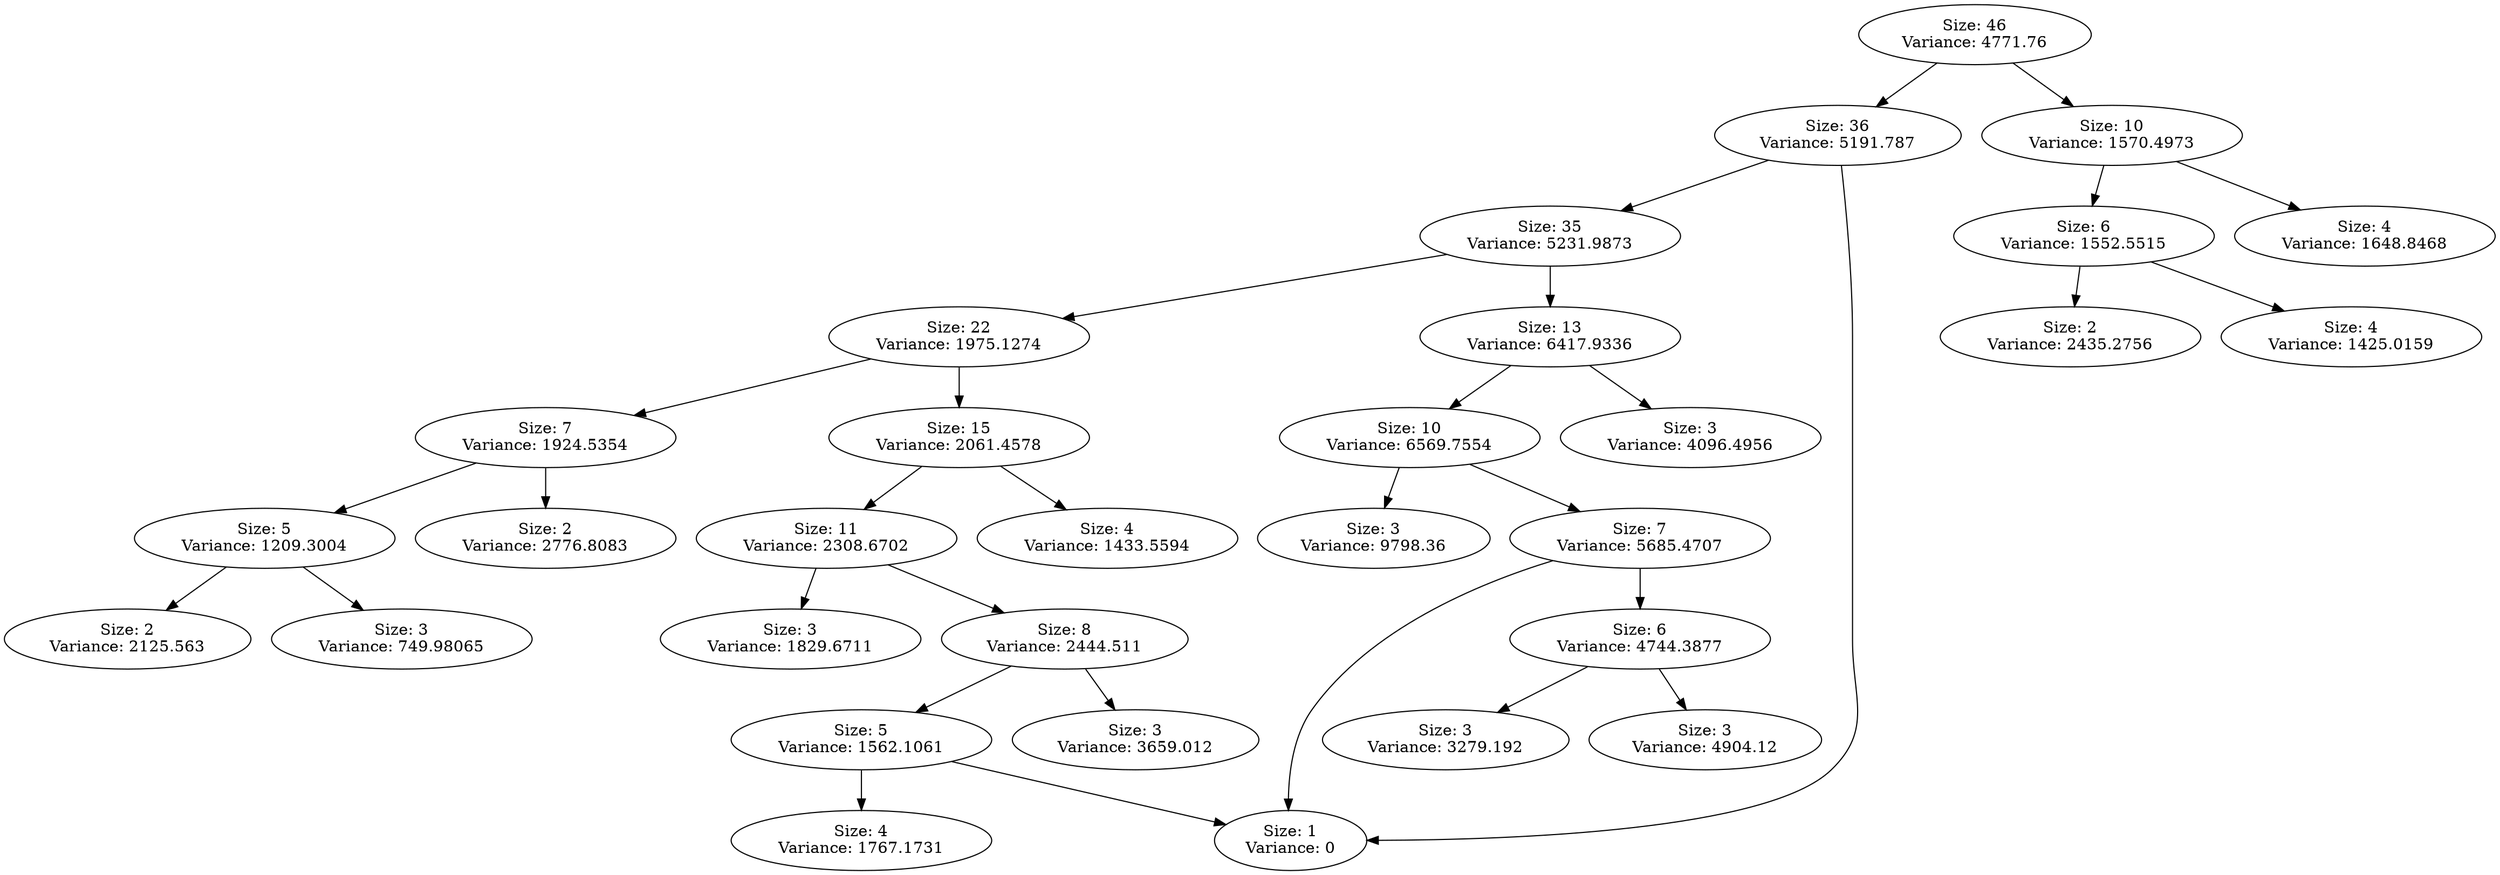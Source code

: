 DIGRAPH G {
"Size: 46\nVariance: 4771.76" -> "Size: 36\nVariance: 5191.787" L=0;
"Size: 46\nVariance: 4771.76" -> "Size: 10\nVariance: 1570.4973" L=0;
"Size: 36\nVariance: 5191.787" -> "Size: 35\nVariance: 5231.9873" L=1;
"Size: 36\nVariance: 5191.787" -> "Size: 1\nVariance: 0" L=1;
"Size: 35\nVariance: 5231.9873" -> "Size: 22\nVariance: 1975.1274" L=2;
"Size: 35\nVariance: 5231.9873" -> "Size: 13\nVariance: 6417.9336" L=2;
"Size: 22\nVariance: 1975.1274" -> "Size: 7\nVariance: 1924.5354" L=3;
"Size: 22\nVariance: 1975.1274" -> "Size: 15\nVariance: 2061.4578" L=3;
"Size: 7\nVariance: 1924.5354" -> "Size: 5\nVariance: 1209.3004" L=4;
"Size: 7\nVariance: 1924.5354" -> "Size: 2\nVariance: 2776.8083" L=4;
"Size: 5\nVariance: 1209.3004" -> "Size: 2\nVariance: 2125.563" L=5;
"Size: 5\nVariance: 1209.3004" -> "Size: 3\nVariance: 749.98065" L=5;
"Size: 15\nVariance: 2061.4578" -> "Size: 11\nVariance: 2308.6702" L=4;
"Size: 15\nVariance: 2061.4578" -> "Size: 4\nVariance: 1433.5594" L=4;
"Size: 11\nVariance: 2308.6702" -> "Size: 3\nVariance: 1829.6711" L=5;
"Size: 11\nVariance: 2308.6702" -> "Size: 8\nVariance: 2444.511" L=5;
"Size: 8\nVariance: 2444.511" -> "Size: 5\nVariance: 1562.1061" L=6;
"Size: 8\nVariance: 2444.511" -> "Size: 3\nVariance: 3659.012" L=6;
"Size: 5\nVariance: 1562.1061" -> "Size: 1\nVariance: 0" L=7;
"Size: 5\nVariance: 1562.1061" -> "Size: 4\nVariance: 1767.1731" L=7;
"Size: 13\nVariance: 6417.9336" -> "Size: 10\nVariance: 6569.7554" L=3;
"Size: 13\nVariance: 6417.9336" -> "Size: 3\nVariance: 4096.4956" L=3;
"Size: 10\nVariance: 6569.7554" -> "Size: 3\nVariance: 9798.36" L=4;
"Size: 10\nVariance: 6569.7554" -> "Size: 7\nVariance: 5685.4707" L=4;
"Size: 7\nVariance: 5685.4707" -> "Size: 1\nVariance: 0" L=5;
"Size: 7\nVariance: 5685.4707" -> "Size: 6\nVariance: 4744.3877" L=5;
"Size: 6\nVariance: 4744.3877" -> "Size: 3\nVariance: 3279.192" L=6;
"Size: 6\nVariance: 4744.3877" -> "Size: 3\nVariance: 4904.12" L=6;
"Size: 10\nVariance: 1570.4973" -> "Size: 6\nVariance: 1552.5515" L=1;
"Size: 10\nVariance: 1570.4973" -> "Size: 4\nVariance: 1648.8468" L=1;
"Size: 6\nVariance: 1552.5515" -> "Size: 2\nVariance: 2435.2756" L=2;
"Size: 6\nVariance: 1552.5515" -> "Size: 4\nVariance: 1425.0159" L=2;
}
